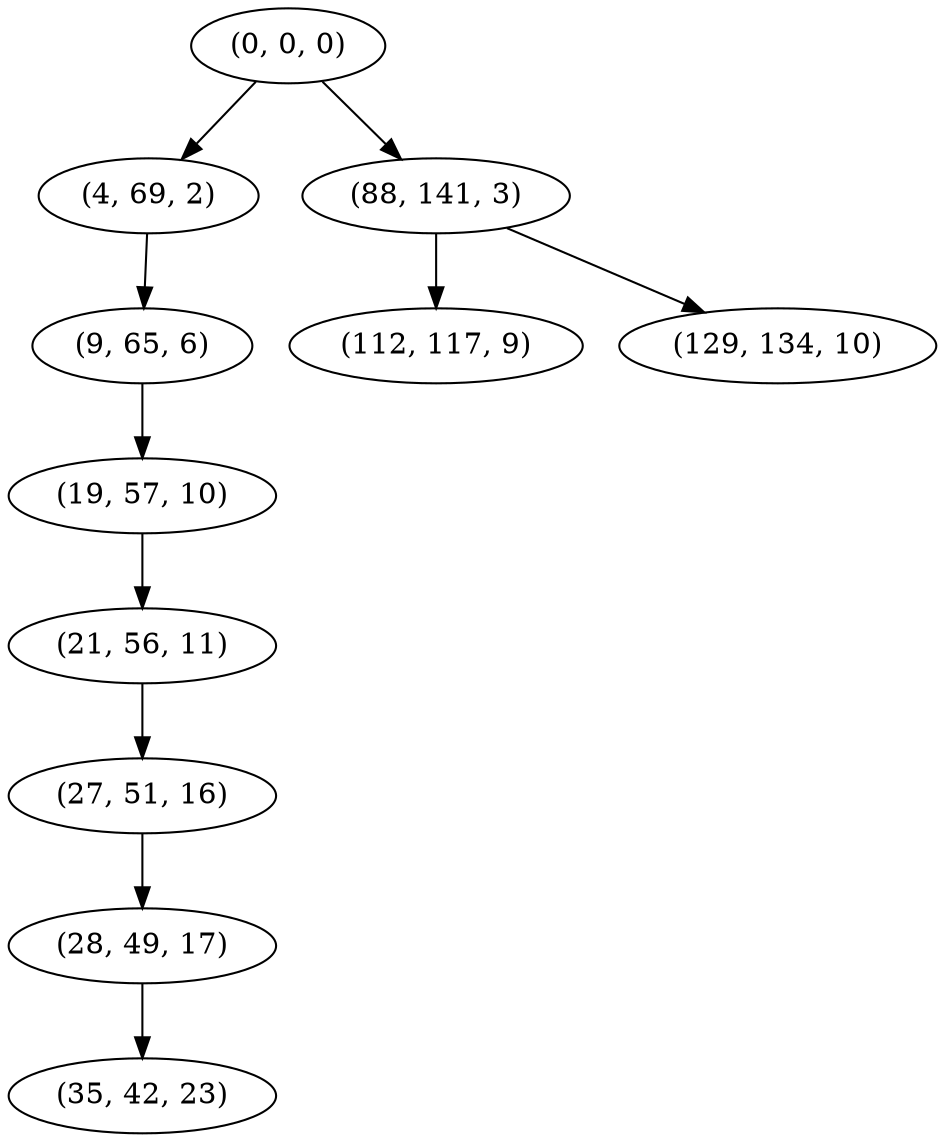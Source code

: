 digraph tree {
    "(0, 0, 0)";
    "(4, 69, 2)";
    "(9, 65, 6)";
    "(19, 57, 10)";
    "(21, 56, 11)";
    "(27, 51, 16)";
    "(28, 49, 17)";
    "(35, 42, 23)";
    "(88, 141, 3)";
    "(112, 117, 9)";
    "(129, 134, 10)";
    "(0, 0, 0)" -> "(4, 69, 2)";
    "(0, 0, 0)" -> "(88, 141, 3)";
    "(4, 69, 2)" -> "(9, 65, 6)";
    "(9, 65, 6)" -> "(19, 57, 10)";
    "(19, 57, 10)" -> "(21, 56, 11)";
    "(21, 56, 11)" -> "(27, 51, 16)";
    "(27, 51, 16)" -> "(28, 49, 17)";
    "(28, 49, 17)" -> "(35, 42, 23)";
    "(88, 141, 3)" -> "(112, 117, 9)";
    "(88, 141, 3)" -> "(129, 134, 10)";
}
